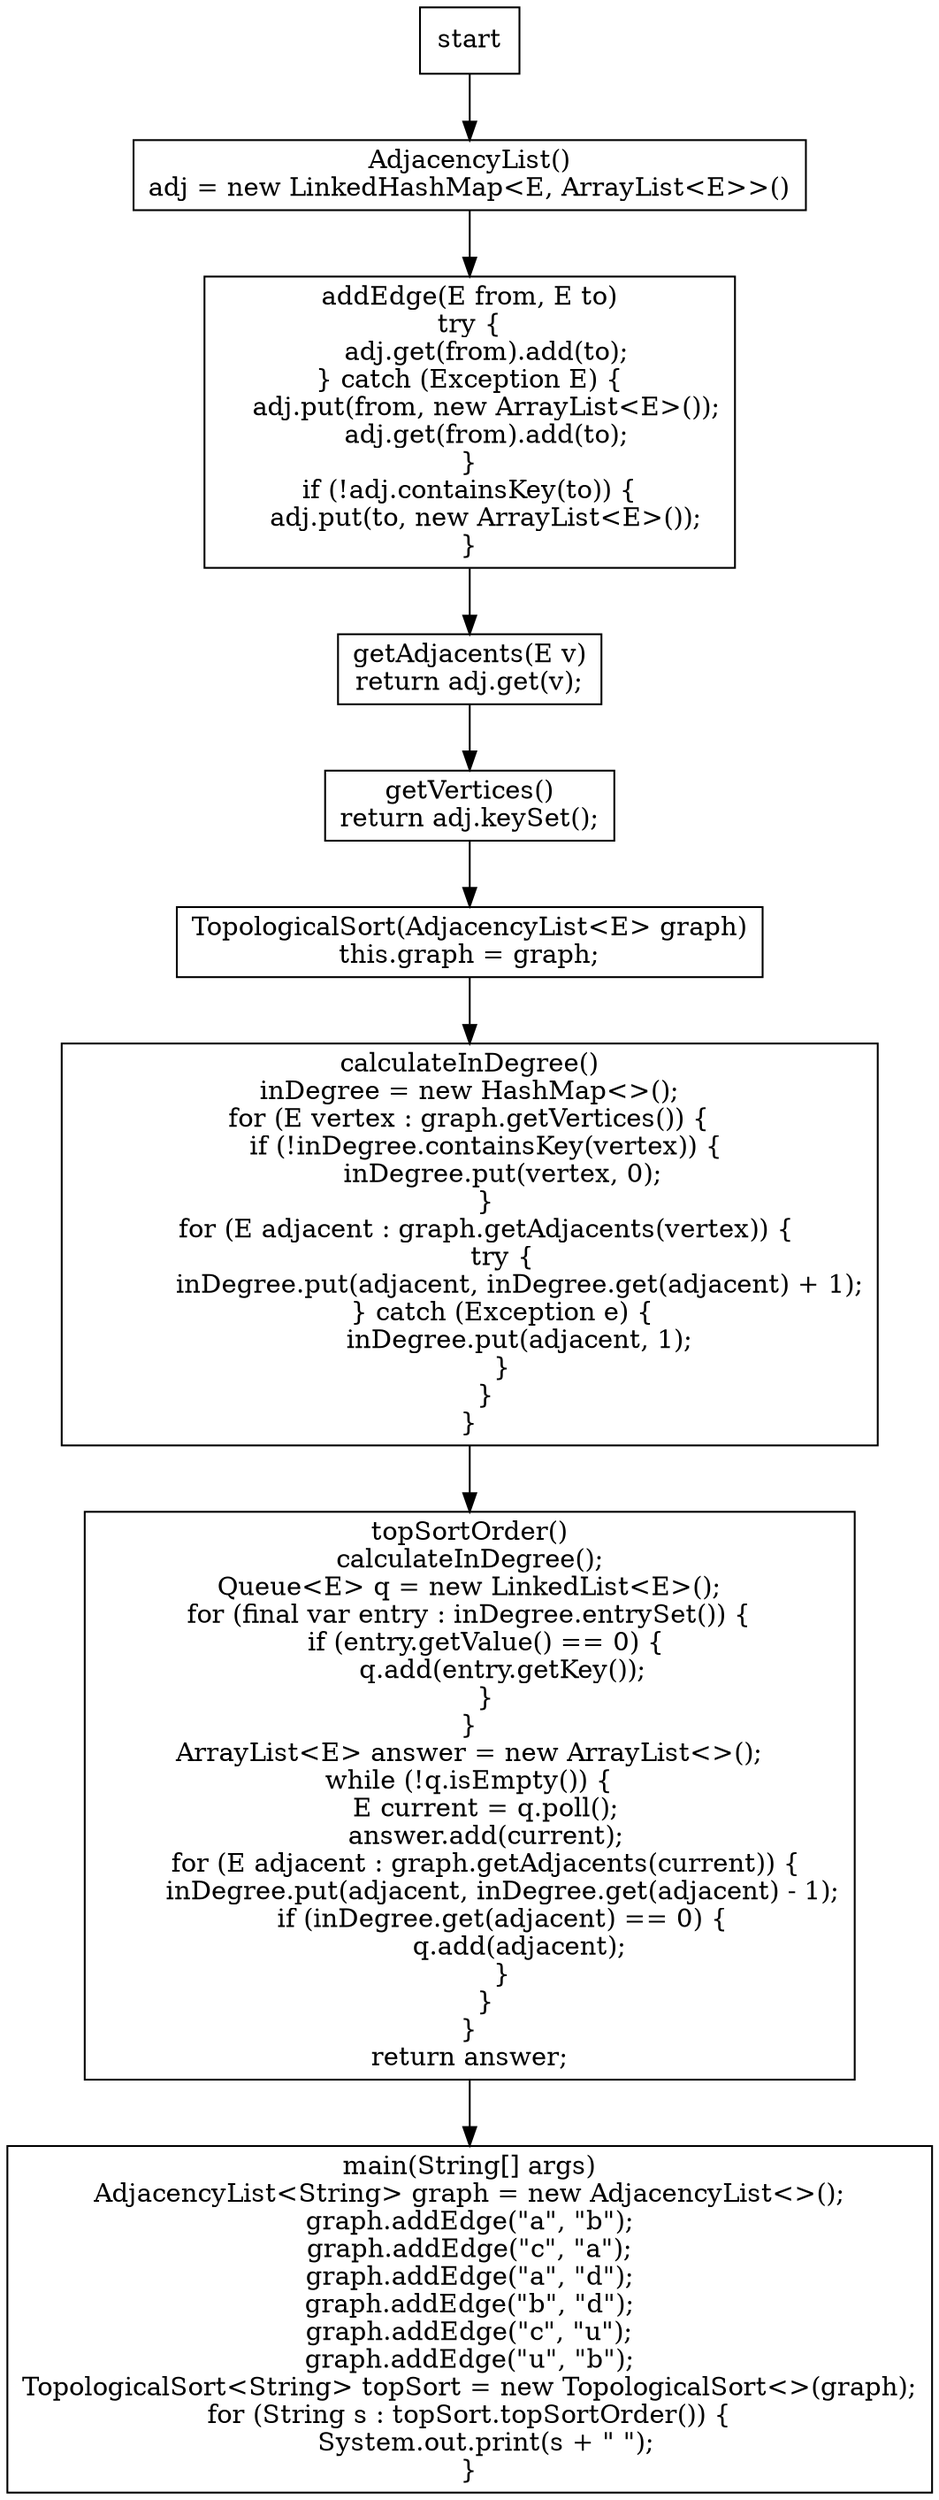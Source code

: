 digraph CFG {
    // AdjacencyList class
    node [shape=box];
    start -> AdjacencyList_constructor;
    AdjacencyList_constructor -> AdjacencyList_addEdge;
    AdjacencyList_addEdge -> AdjacencyList_getAdjacents;
    AdjacencyList_getAdjacents -> AdjacencyList_getVertices;

    // AdjacencyList constructor
    AdjacencyList_constructor [label="AdjacencyList()\nadj = new LinkedHashMap<E, ArrayList<E>>()"];

    // addEdge method
    AdjacencyList_addEdge [label="addEdge(E from, E to)\ntry {\n    adj.get(from).add(to);\n} catch (Exception E) {\n    adj.put(from, new ArrayList<E>());\n    adj.get(from).add(to);\n}\nif (!adj.containsKey(to)) {\n    adj.put(to, new ArrayList<E>());\n}"];

    // getAdjacents method
    AdjacencyList_getAdjacents [label="getAdjacents(E v)\nreturn adj.get(v);"];

    // getVertices method
    AdjacencyList_getVertices [label="getVertices()\nreturn adj.keySet();"];

    // TopologicalSort class
    AdjacencyList_getVertices -> TopologicalSort_constructor;
    TopologicalSort_constructor -> TopologicalSort_calculateInDegree;
    TopologicalSort_calculateInDegree -> TopologicalSort_topSortOrder;

    // TopologicalSort constructor
    TopologicalSort_constructor [label="TopologicalSort(AdjacencyList<E> graph)\nthis.graph = graph;"];

    // calculateInDegree method
    TopologicalSort_calculateInDegree [label="calculateInDegree()\ninDegree = new HashMap<>();\nfor (E vertex : graph.getVertices()) {\n    if (!inDegree.containsKey(vertex)) {\n        inDegree.put(vertex, 0);\n    }\n    for (E adjacent : graph.getAdjacents(vertex)) {\n        try {\n            inDegree.put(adjacent, inDegree.get(adjacent) + 1);\n        } catch (Exception e) {\n            inDegree.put(adjacent, 1);\n        }\n    }\n}"];

    // topSortOrder method
    TopologicalSort_topSortOrder [label="topSortOrder()\ncalculateInDegree();\nQueue<E> q = new LinkedList<E>();\nfor (final var entry : inDegree.entrySet()) {\n    if (entry.getValue() == 0) {\n        q.add(entry.getKey());\n    }\n}\nArrayList<E> answer = new ArrayList<>();\nwhile (!q.isEmpty()) {\n    E current = q.poll();\n    answer.add(current);\n    for (E adjacent : graph.getAdjacents(current)) {\n        inDegree.put(adjacent, inDegree.get(adjacent) - 1);\n        if (inDegree.get(adjacent) == 0) {\n            q.add(adjacent);\n        }\n    }\n}\nreturn answer;"];

    // KahnsAlgorithm class
    TopologicalSort_topSortOrder -> KahnsAlgorithm_main;

    // KahnsAlgorithm main method
    KahnsAlgorithm_main [label="main(String[] args)\nAdjacencyList<String> graph = new AdjacencyList<>();\ngraph.addEdge(\"a\", \"b\");\ngraph.addEdge(\"c\", \"a\");\ngraph.addEdge(\"a\", \"d\");\ngraph.addEdge(\"b\", \"d\");\ngraph.addEdge(\"c\", \"u\");\ngraph.addEdge(\"u\", \"b\");\nTopologicalSort<String> topSort = new TopologicalSort<>(graph);\nfor (String s : topSort.topSortOrder()) {\n    System.out.print(s + \" \");\n}"];
}